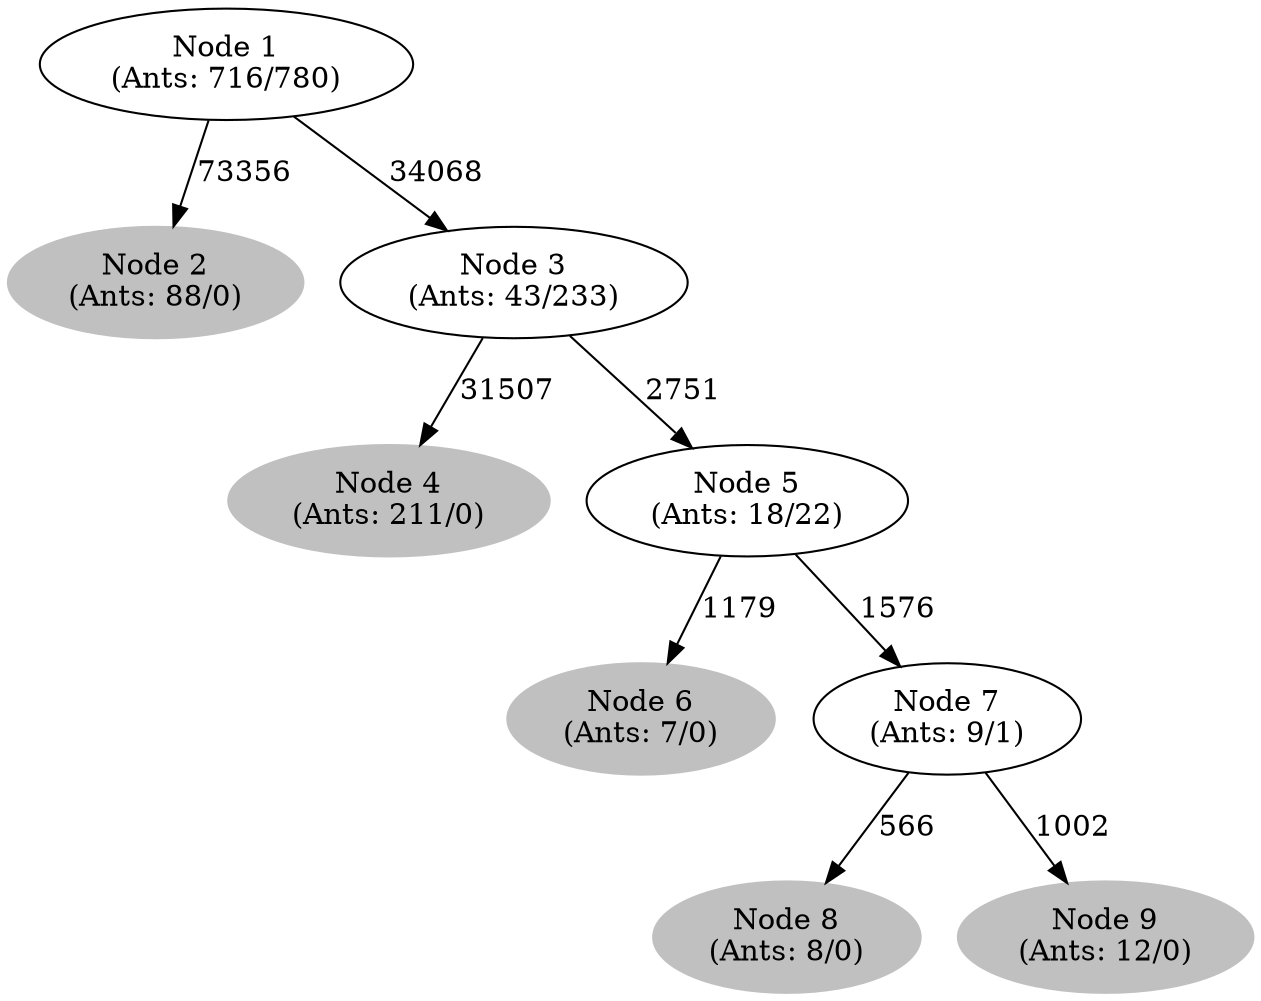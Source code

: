 digraph G {
	
	 "Node 2\n(Ants: 88/0)" [style=filled,color="gray"];
	"Node 1\n(Ants: 716/780)" -> "Node 2\n(Ants: 88/0)" [label=73356];
	 "Node 1\n(Ants: 716/780)" -> "Node 3\n(Ants: 43/233)" [label=34068];
	 "Node 4\n(Ants: 211/0)" [style=filled,color="gray"];
	"Node 3\n(Ants: 43/233)" -> "Node 4\n(Ants: 211/0)" [label=31507];
	 "Node 3\n(Ants: 43/233)" -> "Node 5\n(Ants: 18/22)" [label=2751];
	 "Node 6\n(Ants: 7/0)" [style=filled,color="gray"];
	"Node 5\n(Ants: 18/22)" -> "Node 6\n(Ants: 7/0)" [label=1179];
	 "Node 5\n(Ants: 18/22)" -> "Node 7\n(Ants: 9/1)" [label=1576];
	 "Node 8\n(Ants: 8/0)" [style=filled,color="gray"];
	"Node 7\n(Ants: 9/1)" -> "Node 8\n(Ants: 8/0)" [label=566];
	 "Node 9\n(Ants: 12/0)" [style=filled,color="gray"];
	"Node 7\n(Ants: 9/1)" -> "Node 9\n(Ants: 12/0)" [label=1002];
	 
}
